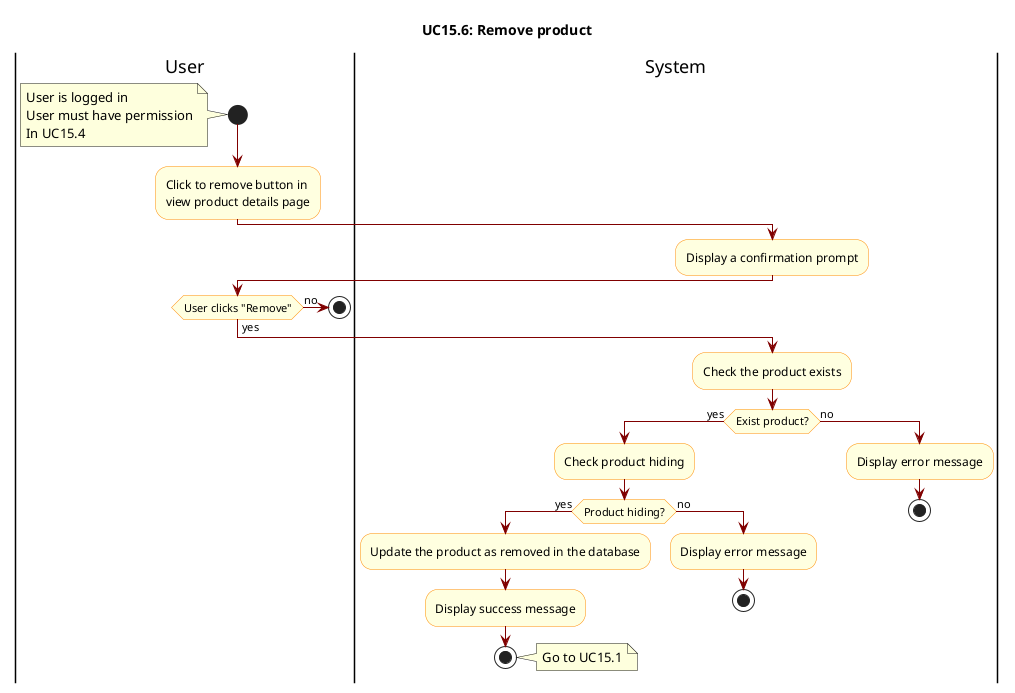 @startuml

skinparam ActivityBackgroundColor LightYellow
skinparam ActivityBorderColor DarkOrange
skinparam ArrowColor Maroon

title UC15.6: Remove product

|User|
start
note left
    User is logged in  
    User must have permission
    In UC15.4
end note


|User|
:Click to remove button in 
view product details page;

|System|
:Display a confirmation prompt;

|User|
if(User clicks "Remove") then(yes)
else(no)
    stop
endif

|System|
:Check the product exists;
if(Exist product?) then(yes)
    :Check product hiding;
    if(Product hiding?) then(yes)
        :Update the product as removed in the database;
        :Display success message;
        stop
        note right
            Go to UC15.1
        end note
    else(no)
        :Display error message;
        stop
    endif
else(no)
    :Display error message;
    stop
endif

@enduml
